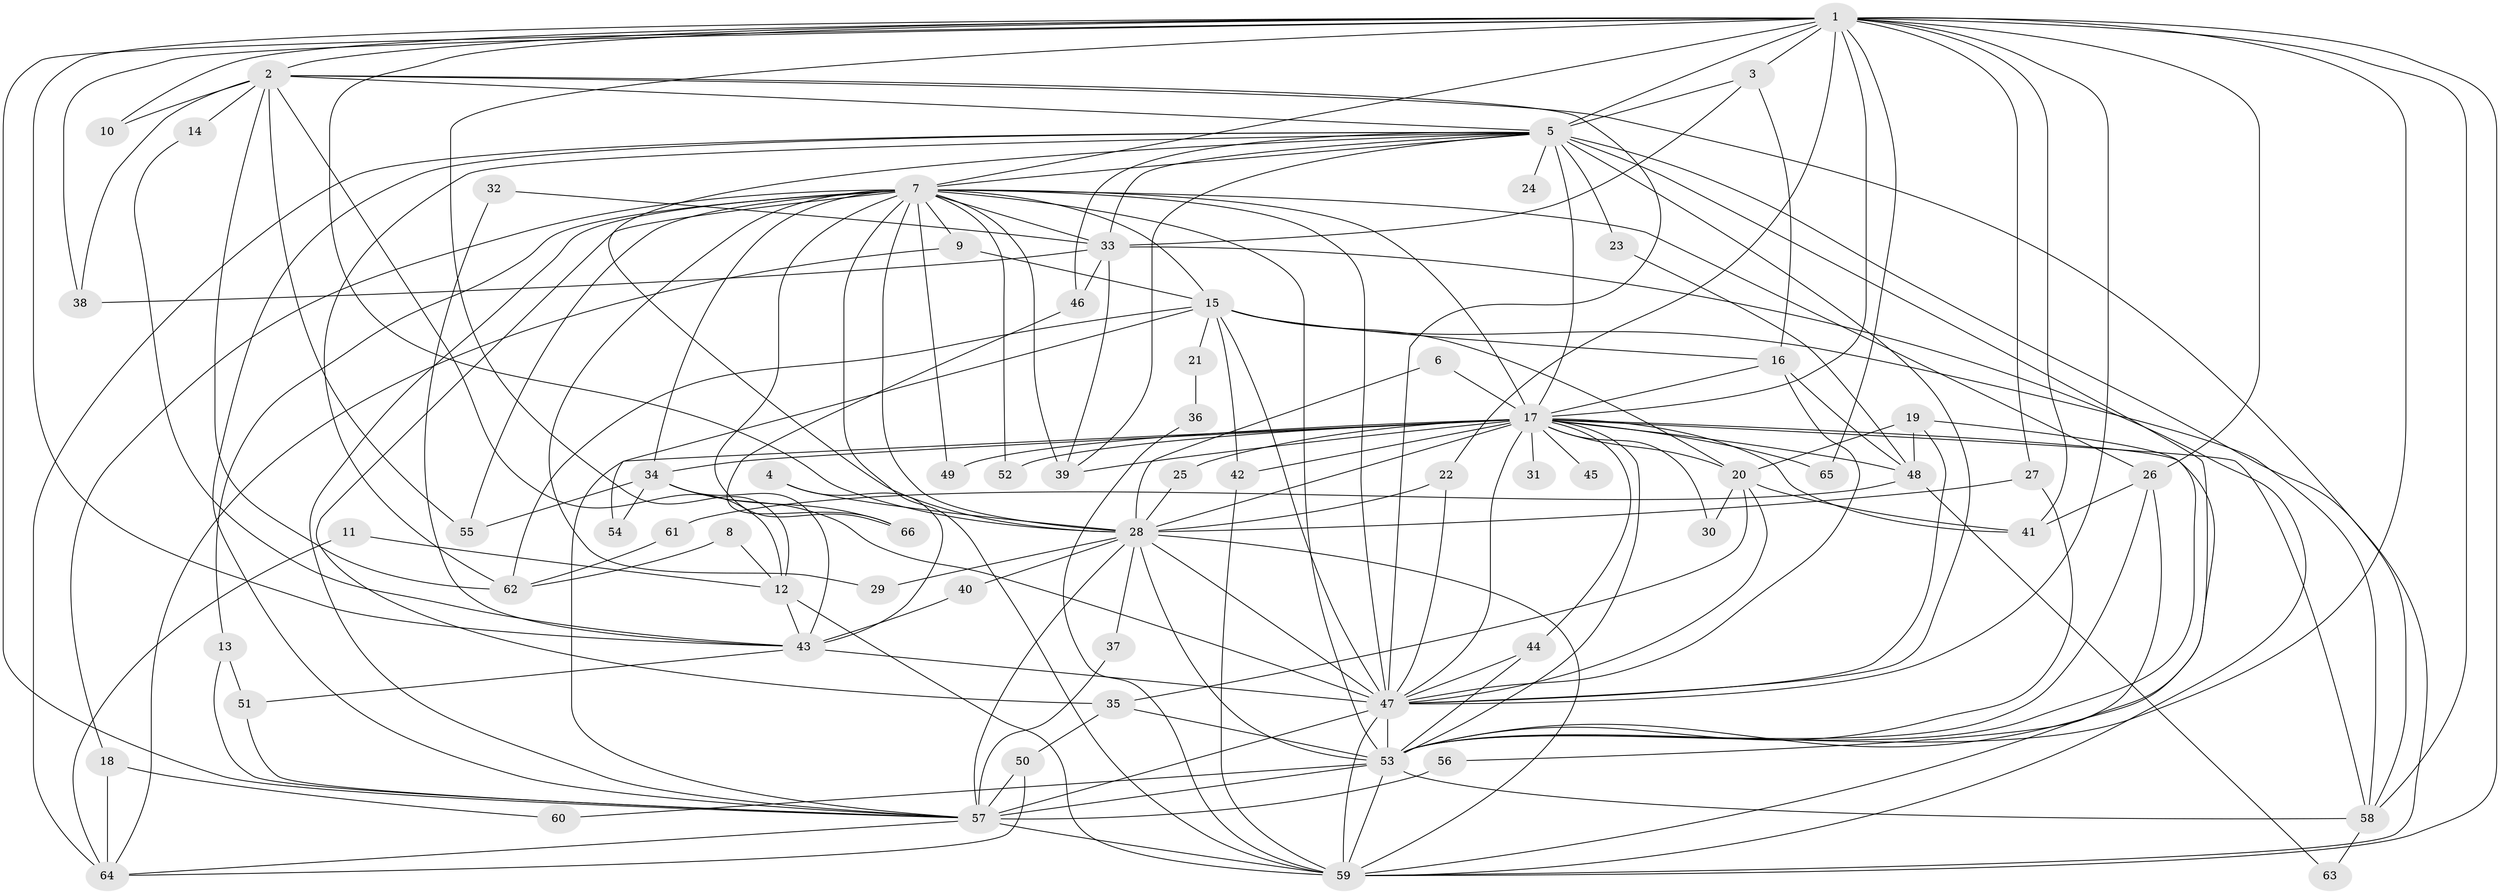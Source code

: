 // original degree distribution, {19: 0.007633587786259542, 16: 0.007633587786259542, 30: 0.007633587786259542, 23: 0.007633587786259542, 22: 0.007633587786259542, 21: 0.007633587786259542, 20: 0.015267175572519083, 33: 0.007633587786259542, 17: 0.007633587786259542, 5: 0.030534351145038167, 15: 0.007633587786259542, 3: 0.16030534351145037, 2: 0.5954198473282443, 4: 0.06870229007633588, 10: 0.007633587786259542, 11: 0.007633587786259542, 6: 0.015267175572519083, 8: 0.015267175572519083, 7: 0.015267175572519083}
// Generated by graph-tools (version 1.1) at 2025/01/03/09/25 03:01:27]
// undirected, 66 vertices, 178 edges
graph export_dot {
graph [start="1"]
  node [color=gray90,style=filled];
  1;
  2;
  3;
  4;
  5;
  6;
  7;
  8;
  9;
  10;
  11;
  12;
  13;
  14;
  15;
  16;
  17;
  18;
  19;
  20;
  21;
  22;
  23;
  24;
  25;
  26;
  27;
  28;
  29;
  30;
  31;
  32;
  33;
  34;
  35;
  36;
  37;
  38;
  39;
  40;
  41;
  42;
  43;
  44;
  45;
  46;
  47;
  48;
  49;
  50;
  51;
  52;
  53;
  54;
  55;
  56;
  57;
  58;
  59;
  60;
  61;
  62;
  63;
  64;
  65;
  66;
  1 -- 2 [weight=1.0];
  1 -- 3 [weight=1.0];
  1 -- 5 [weight=2.0];
  1 -- 7 [weight=1.0];
  1 -- 10 [weight=1.0];
  1 -- 12 [weight=1.0];
  1 -- 17 [weight=1.0];
  1 -- 22 [weight=1.0];
  1 -- 26 [weight=1.0];
  1 -- 27 [weight=1.0];
  1 -- 28 [weight=1.0];
  1 -- 38 [weight=1.0];
  1 -- 41 [weight=1.0];
  1 -- 43 [weight=1.0];
  1 -- 47 [weight=3.0];
  1 -- 53 [weight=1.0];
  1 -- 57 [weight=1.0];
  1 -- 58 [weight=1.0];
  1 -- 59 [weight=1.0];
  1 -- 65 [weight=1.0];
  2 -- 5 [weight=1.0];
  2 -- 10 [weight=1.0];
  2 -- 12 [weight=1.0];
  2 -- 14 [weight=2.0];
  2 -- 38 [weight=1.0];
  2 -- 47 [weight=1.0];
  2 -- 55 [weight=1.0];
  2 -- 58 [weight=1.0];
  2 -- 62 [weight=1.0];
  3 -- 5 [weight=1.0];
  3 -- 16 [weight=1.0];
  3 -- 33 [weight=1.0];
  4 -- 28 [weight=1.0];
  4 -- 43 [weight=1.0];
  5 -- 7 [weight=1.0];
  5 -- 17 [weight=2.0];
  5 -- 23 [weight=1.0];
  5 -- 24 [weight=1.0];
  5 -- 28 [weight=1.0];
  5 -- 33 [weight=1.0];
  5 -- 39 [weight=1.0];
  5 -- 46 [weight=1.0];
  5 -- 47 [weight=2.0];
  5 -- 53 [weight=1.0];
  5 -- 57 [weight=1.0];
  5 -- 59 [weight=1.0];
  5 -- 62 [weight=1.0];
  5 -- 64 [weight=1.0];
  6 -- 17 [weight=1.0];
  6 -- 28 [weight=1.0];
  7 -- 9 [weight=1.0];
  7 -- 13 [weight=1.0];
  7 -- 15 [weight=2.0];
  7 -- 17 [weight=1.0];
  7 -- 18 [weight=2.0];
  7 -- 26 [weight=1.0];
  7 -- 28 [weight=3.0];
  7 -- 29 [weight=1.0];
  7 -- 33 [weight=1.0];
  7 -- 34 [weight=1.0];
  7 -- 35 [weight=1.0];
  7 -- 39 [weight=1.0];
  7 -- 47 [weight=2.0];
  7 -- 49 [weight=1.0];
  7 -- 52 [weight=1.0];
  7 -- 53 [weight=2.0];
  7 -- 55 [weight=1.0];
  7 -- 57 [weight=1.0];
  7 -- 59 [weight=2.0];
  7 -- 66 [weight=1.0];
  8 -- 12 [weight=1.0];
  8 -- 62 [weight=1.0];
  9 -- 15 [weight=1.0];
  9 -- 64 [weight=1.0];
  11 -- 12 [weight=1.0];
  11 -- 64 [weight=1.0];
  12 -- 43 [weight=1.0];
  12 -- 59 [weight=1.0];
  13 -- 51 [weight=1.0];
  13 -- 57 [weight=1.0];
  14 -- 43 [weight=1.0];
  15 -- 16 [weight=1.0];
  15 -- 20 [weight=1.0];
  15 -- 21 [weight=2.0];
  15 -- 42 [weight=2.0];
  15 -- 47 [weight=2.0];
  15 -- 54 [weight=1.0];
  15 -- 58 [weight=1.0];
  15 -- 62 [weight=1.0];
  16 -- 17 [weight=1.0];
  16 -- 47 [weight=1.0];
  16 -- 48 [weight=1.0];
  17 -- 20 [weight=2.0];
  17 -- 25 [weight=1.0];
  17 -- 28 [weight=1.0];
  17 -- 30 [weight=1.0];
  17 -- 31 [weight=1.0];
  17 -- 34 [weight=1.0];
  17 -- 39 [weight=1.0];
  17 -- 41 [weight=1.0];
  17 -- 42 [weight=1.0];
  17 -- 44 [weight=1.0];
  17 -- 45 [weight=1.0];
  17 -- 47 [weight=4.0];
  17 -- 48 [weight=2.0];
  17 -- 49 [weight=1.0];
  17 -- 52 [weight=1.0];
  17 -- 53 [weight=1.0];
  17 -- 57 [weight=1.0];
  17 -- 58 [weight=1.0];
  17 -- 59 [weight=1.0];
  17 -- 65 [weight=1.0];
  18 -- 60 [weight=1.0];
  18 -- 64 [weight=2.0];
  19 -- 20 [weight=1.0];
  19 -- 47 [weight=1.0];
  19 -- 48 [weight=1.0];
  19 -- 53 [weight=1.0];
  20 -- 30 [weight=1.0];
  20 -- 35 [weight=1.0];
  20 -- 41 [weight=1.0];
  20 -- 47 [weight=1.0];
  21 -- 36 [weight=1.0];
  22 -- 28 [weight=1.0];
  22 -- 47 [weight=1.0];
  23 -- 48 [weight=1.0];
  25 -- 28 [weight=1.0];
  26 -- 41 [weight=1.0];
  26 -- 53 [weight=1.0];
  26 -- 56 [weight=1.0];
  27 -- 28 [weight=1.0];
  27 -- 53 [weight=1.0];
  28 -- 29 [weight=1.0];
  28 -- 37 [weight=1.0];
  28 -- 40 [weight=1.0];
  28 -- 47 [weight=2.0];
  28 -- 53 [weight=1.0];
  28 -- 57 [weight=1.0];
  28 -- 59 [weight=1.0];
  32 -- 33 [weight=1.0];
  32 -- 43 [weight=1.0];
  33 -- 38 [weight=1.0];
  33 -- 39 [weight=1.0];
  33 -- 46 [weight=1.0];
  33 -- 59 [weight=1.0];
  34 -- 43 [weight=1.0];
  34 -- 47 [weight=2.0];
  34 -- 54 [weight=1.0];
  34 -- 55 [weight=1.0];
  34 -- 66 [weight=1.0];
  35 -- 50 [weight=1.0];
  35 -- 53 [weight=1.0];
  36 -- 59 [weight=1.0];
  37 -- 57 [weight=1.0];
  40 -- 43 [weight=1.0];
  42 -- 59 [weight=1.0];
  43 -- 47 [weight=2.0];
  43 -- 51 [weight=1.0];
  44 -- 47 [weight=1.0];
  44 -- 53 [weight=1.0];
  46 -- 66 [weight=1.0];
  47 -- 53 [weight=4.0];
  47 -- 57 [weight=4.0];
  47 -- 59 [weight=2.0];
  48 -- 61 [weight=1.0];
  48 -- 63 [weight=1.0];
  50 -- 57 [weight=1.0];
  50 -- 64 [weight=1.0];
  51 -- 57 [weight=1.0];
  53 -- 57 [weight=1.0];
  53 -- 58 [weight=1.0];
  53 -- 59 [weight=2.0];
  53 -- 60 [weight=1.0];
  56 -- 57 [weight=2.0];
  57 -- 59 [weight=2.0];
  57 -- 64 [weight=1.0];
  58 -- 63 [weight=1.0];
  61 -- 62 [weight=1.0];
}
